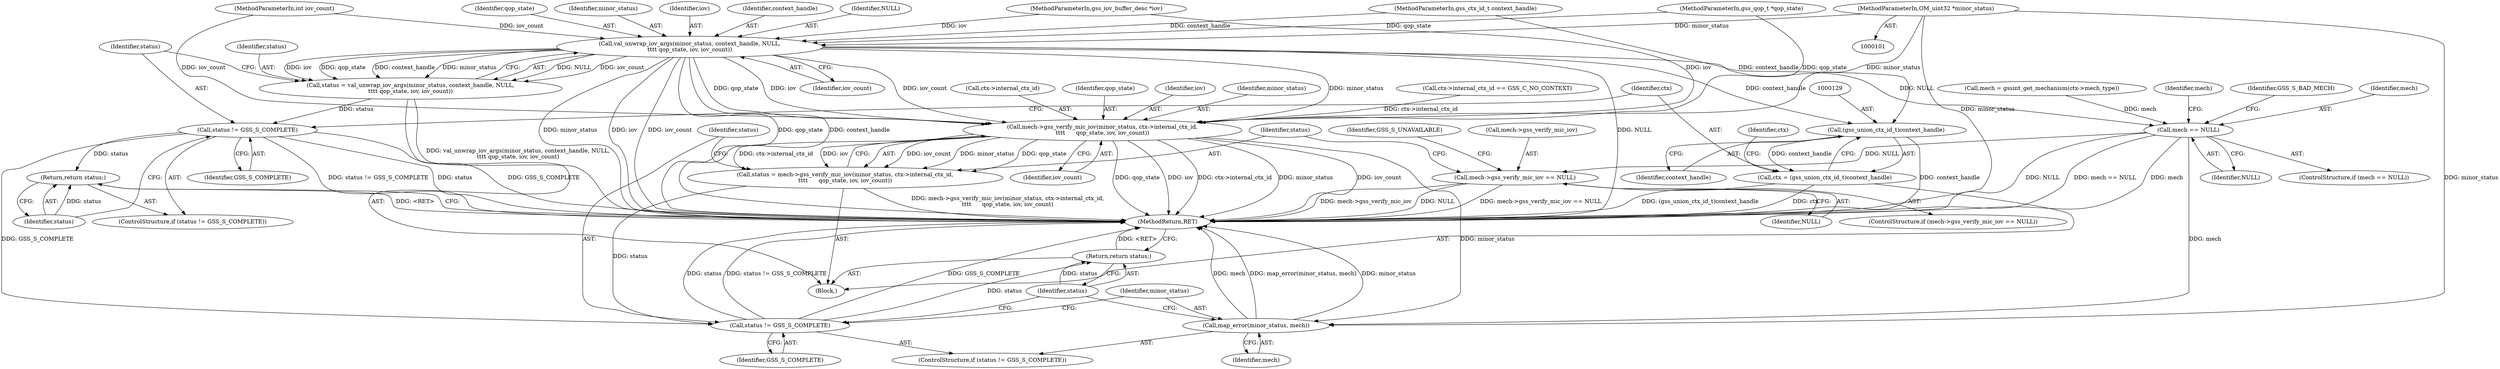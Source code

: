 digraph "0_krb5_56f7b1bc95a2a3eeb420e069e7655fb181ade5cf_14@pointer" {
"1000102" [label="(MethodParameterIn,OM_uint32 *minor_status)"];
"1000113" [label="(Call,val_unwrap_iov_args(minor_status, context_handle, NULL,\n\t\t\t\t qop_state, iov, iov_count))"];
"1000111" [label="(Call,status = val_unwrap_iov_args(minor_status, context_handle, NULL,\n\t\t\t\t qop_state, iov, iov_count))"];
"1000121" [label="(Call,status != GSS_S_COMPLETE)"];
"1000124" [label="(Return,return status;)"];
"1000170" [label="(Call,status != GSS_S_COMPLETE)"];
"1000176" [label="(Return,return status;)"];
"1000128" [label="(Call,(gss_union_ctx_id_t)context_handle)"];
"1000126" [label="(Call,ctx = (gss_union_ctx_id_t)context_handle)"];
"1000146" [label="(Call,mech == NULL)"];
"1000152" [label="(Call,mech->gss_verify_mic_iov == NULL)"];
"1000173" [label="(Call,map_error(minor_status, mech))"];
"1000161" [label="(Call,mech->gss_verify_mic_iov(minor_status, ctx->internal_ctx_id,\n\t\t\t\t      qop_state, iov, iov_count))"];
"1000159" [label="(Call,status = mech->gss_verify_mic_iov(minor_status, ctx->internal_ctx_id,\n\t\t\t\t      qop_state, iov, iov_count))"];
"1000105" [label="(MethodParameterIn,gss_iov_buffer_desc *iov)"];
"1000112" [label="(Identifier,status)"];
"1000161" [label="(Call,mech->gss_verify_mic_iov(minor_status, ctx->internal_ctx_id,\n\t\t\t\t      qop_state, iov, iov_count))"];
"1000125" [label="(Identifier,status)"];
"1000178" [label="(MethodReturn,RET)"];
"1000104" [label="(MethodParameterIn,gss_qop_t *qop_state)"];
"1000171" [label="(Identifier,status)"];
"1000115" [label="(Identifier,context_handle)"];
"1000177" [label="(Identifier,status)"];
"1000163" [label="(Call,ctx->internal_ctx_id)"];
"1000160" [label="(Identifier,status)"];
"1000150" [label="(Identifier,GSS_S_BAD_MECH)"];
"1000169" [label="(ControlStructure,if (status != GSS_S_COMPLETE))"];
"1000116" [label="(Identifier,NULL)"];
"1000152" [label="(Call,mech->gss_verify_mic_iov == NULL)"];
"1000128" [label="(Call,(gss_union_ctx_id_t)context_handle)"];
"1000170" [label="(Call,status != GSS_S_COMPLETE)"];
"1000119" [label="(Identifier,iov_count)"];
"1000134" [label="(Identifier,ctx)"];
"1000166" [label="(Identifier,qop_state)"];
"1000156" [label="(Identifier,NULL)"];
"1000126" [label="(Call,ctx = (gss_union_ctx_id_t)context_handle)"];
"1000123" [label="(Identifier,GSS_S_COMPLETE)"];
"1000153" [label="(Call,mech->gss_verify_mic_iov)"];
"1000174" [label="(Identifier,minor_status)"];
"1000147" [label="(Identifier,mech)"];
"1000117" [label="(Identifier,qop_state)"];
"1000121" [label="(Call,status != GSS_S_COMPLETE)"];
"1000148" [label="(Identifier,NULL)"];
"1000173" [label="(Call,map_error(minor_status, mech))"];
"1000111" [label="(Call,status = val_unwrap_iov_args(minor_status, context_handle, NULL,\n\t\t\t\t qop_state, iov, iov_count))"];
"1000167" [label="(Identifier,iov)"];
"1000159" [label="(Call,status = mech->gss_verify_mic_iov(minor_status, ctx->internal_ctx_id,\n\t\t\t\t      qop_state, iov, iov_count))"];
"1000162" [label="(Identifier,minor_status)"];
"1000120" [label="(ControlStructure,if (status != GSS_S_COMPLETE))"];
"1000176" [label="(Return,return status;)"];
"1000124" [label="(Return,return status;)"];
"1000139" [label="(Call,mech = gssint_get_mechanism(ctx->mech_type))"];
"1000158" [label="(Identifier,GSS_S_UNAVAILABLE)"];
"1000168" [label="(Identifier,iov_count)"];
"1000102" [label="(MethodParameterIn,OM_uint32 *minor_status)"];
"1000146" [label="(Call,mech == NULL)"];
"1000103" [label="(MethodParameterIn,gss_ctx_id_t context_handle)"];
"1000154" [label="(Identifier,mech)"];
"1000122" [label="(Identifier,status)"];
"1000114" [label="(Identifier,minor_status)"];
"1000175" [label="(Identifier,mech)"];
"1000130" [label="(Identifier,context_handle)"];
"1000107" [label="(Block,)"];
"1000151" [label="(ControlStructure,if (mech->gss_verify_mic_iov == NULL))"];
"1000118" [label="(Identifier,iov)"];
"1000127" [label="(Identifier,ctx)"];
"1000113" [label="(Call,val_unwrap_iov_args(minor_status, context_handle, NULL,\n\t\t\t\t qop_state, iov, iov_count))"];
"1000106" [label="(MethodParameterIn,int iov_count)"];
"1000172" [label="(Identifier,GSS_S_COMPLETE)"];
"1000132" [label="(Call,ctx->internal_ctx_id == GSS_C_NO_CONTEXT)"];
"1000145" [label="(ControlStructure,if (mech == NULL))"];
"1000102" -> "1000101"  [label="AST: "];
"1000102" -> "1000178"  [label="DDG: minor_status"];
"1000102" -> "1000113"  [label="DDG: minor_status"];
"1000102" -> "1000161"  [label="DDG: minor_status"];
"1000102" -> "1000173"  [label="DDG: minor_status"];
"1000113" -> "1000111"  [label="AST: "];
"1000113" -> "1000119"  [label="CFG: "];
"1000114" -> "1000113"  [label="AST: "];
"1000115" -> "1000113"  [label="AST: "];
"1000116" -> "1000113"  [label="AST: "];
"1000117" -> "1000113"  [label="AST: "];
"1000118" -> "1000113"  [label="AST: "];
"1000119" -> "1000113"  [label="AST: "];
"1000111" -> "1000113"  [label="CFG: "];
"1000113" -> "1000178"  [label="DDG: minor_status"];
"1000113" -> "1000178"  [label="DDG: iov"];
"1000113" -> "1000178"  [label="DDG: iov_count"];
"1000113" -> "1000178"  [label="DDG: qop_state"];
"1000113" -> "1000178"  [label="DDG: context_handle"];
"1000113" -> "1000178"  [label="DDG: NULL"];
"1000113" -> "1000111"  [label="DDG: NULL"];
"1000113" -> "1000111"  [label="DDG: iov_count"];
"1000113" -> "1000111"  [label="DDG: iov"];
"1000113" -> "1000111"  [label="DDG: qop_state"];
"1000113" -> "1000111"  [label="DDG: context_handle"];
"1000113" -> "1000111"  [label="DDG: minor_status"];
"1000103" -> "1000113"  [label="DDG: context_handle"];
"1000104" -> "1000113"  [label="DDG: qop_state"];
"1000105" -> "1000113"  [label="DDG: iov"];
"1000106" -> "1000113"  [label="DDG: iov_count"];
"1000113" -> "1000128"  [label="DDG: context_handle"];
"1000113" -> "1000146"  [label="DDG: NULL"];
"1000113" -> "1000161"  [label="DDG: minor_status"];
"1000113" -> "1000161"  [label="DDG: qop_state"];
"1000113" -> "1000161"  [label="DDG: iov"];
"1000113" -> "1000161"  [label="DDG: iov_count"];
"1000111" -> "1000107"  [label="AST: "];
"1000112" -> "1000111"  [label="AST: "];
"1000122" -> "1000111"  [label="CFG: "];
"1000111" -> "1000178"  [label="DDG: val_unwrap_iov_args(minor_status, context_handle, NULL,\n\t\t\t\t qop_state, iov, iov_count)"];
"1000111" -> "1000121"  [label="DDG: status"];
"1000121" -> "1000120"  [label="AST: "];
"1000121" -> "1000123"  [label="CFG: "];
"1000122" -> "1000121"  [label="AST: "];
"1000123" -> "1000121"  [label="AST: "];
"1000125" -> "1000121"  [label="CFG: "];
"1000127" -> "1000121"  [label="CFG: "];
"1000121" -> "1000178"  [label="DDG: GSS_S_COMPLETE"];
"1000121" -> "1000178"  [label="DDG: status != GSS_S_COMPLETE"];
"1000121" -> "1000178"  [label="DDG: status"];
"1000121" -> "1000124"  [label="DDG: status"];
"1000121" -> "1000170"  [label="DDG: GSS_S_COMPLETE"];
"1000124" -> "1000120"  [label="AST: "];
"1000124" -> "1000125"  [label="CFG: "];
"1000125" -> "1000124"  [label="AST: "];
"1000178" -> "1000124"  [label="CFG: "];
"1000124" -> "1000178"  [label="DDG: <RET>"];
"1000125" -> "1000124"  [label="DDG: status"];
"1000170" -> "1000169"  [label="AST: "];
"1000170" -> "1000172"  [label="CFG: "];
"1000171" -> "1000170"  [label="AST: "];
"1000172" -> "1000170"  [label="AST: "];
"1000174" -> "1000170"  [label="CFG: "];
"1000177" -> "1000170"  [label="CFG: "];
"1000170" -> "1000178"  [label="DDG: status != GSS_S_COMPLETE"];
"1000170" -> "1000178"  [label="DDG: GSS_S_COMPLETE"];
"1000170" -> "1000178"  [label="DDG: status"];
"1000159" -> "1000170"  [label="DDG: status"];
"1000170" -> "1000176"  [label="DDG: status"];
"1000176" -> "1000107"  [label="AST: "];
"1000176" -> "1000177"  [label="CFG: "];
"1000177" -> "1000176"  [label="AST: "];
"1000178" -> "1000176"  [label="CFG: "];
"1000176" -> "1000178"  [label="DDG: <RET>"];
"1000177" -> "1000176"  [label="DDG: status"];
"1000128" -> "1000126"  [label="AST: "];
"1000128" -> "1000130"  [label="CFG: "];
"1000129" -> "1000128"  [label="AST: "];
"1000130" -> "1000128"  [label="AST: "];
"1000126" -> "1000128"  [label="CFG: "];
"1000128" -> "1000178"  [label="DDG: context_handle"];
"1000128" -> "1000126"  [label="DDG: context_handle"];
"1000103" -> "1000128"  [label="DDG: context_handle"];
"1000126" -> "1000107"  [label="AST: "];
"1000127" -> "1000126"  [label="AST: "];
"1000134" -> "1000126"  [label="CFG: "];
"1000126" -> "1000178"  [label="DDG: ctx"];
"1000126" -> "1000178"  [label="DDG: (gss_union_ctx_id_t)context_handle"];
"1000146" -> "1000145"  [label="AST: "];
"1000146" -> "1000148"  [label="CFG: "];
"1000147" -> "1000146"  [label="AST: "];
"1000148" -> "1000146"  [label="AST: "];
"1000150" -> "1000146"  [label="CFG: "];
"1000154" -> "1000146"  [label="CFG: "];
"1000146" -> "1000178"  [label="DDG: NULL"];
"1000146" -> "1000178"  [label="DDG: mech == NULL"];
"1000146" -> "1000178"  [label="DDG: mech"];
"1000139" -> "1000146"  [label="DDG: mech"];
"1000146" -> "1000152"  [label="DDG: NULL"];
"1000146" -> "1000173"  [label="DDG: mech"];
"1000152" -> "1000151"  [label="AST: "];
"1000152" -> "1000156"  [label="CFG: "];
"1000153" -> "1000152"  [label="AST: "];
"1000156" -> "1000152"  [label="AST: "];
"1000158" -> "1000152"  [label="CFG: "];
"1000160" -> "1000152"  [label="CFG: "];
"1000152" -> "1000178"  [label="DDG: mech->gss_verify_mic_iov == NULL"];
"1000152" -> "1000178"  [label="DDG: mech->gss_verify_mic_iov"];
"1000152" -> "1000178"  [label="DDG: NULL"];
"1000173" -> "1000169"  [label="AST: "];
"1000173" -> "1000175"  [label="CFG: "];
"1000174" -> "1000173"  [label="AST: "];
"1000175" -> "1000173"  [label="AST: "];
"1000177" -> "1000173"  [label="CFG: "];
"1000173" -> "1000178"  [label="DDG: map_error(minor_status, mech)"];
"1000173" -> "1000178"  [label="DDG: minor_status"];
"1000173" -> "1000178"  [label="DDG: mech"];
"1000161" -> "1000173"  [label="DDG: minor_status"];
"1000161" -> "1000159"  [label="AST: "];
"1000161" -> "1000168"  [label="CFG: "];
"1000162" -> "1000161"  [label="AST: "];
"1000163" -> "1000161"  [label="AST: "];
"1000166" -> "1000161"  [label="AST: "];
"1000167" -> "1000161"  [label="AST: "];
"1000168" -> "1000161"  [label="AST: "];
"1000159" -> "1000161"  [label="CFG: "];
"1000161" -> "1000178"  [label="DDG: iov_count"];
"1000161" -> "1000178"  [label="DDG: qop_state"];
"1000161" -> "1000178"  [label="DDG: iov"];
"1000161" -> "1000178"  [label="DDG: ctx->internal_ctx_id"];
"1000161" -> "1000178"  [label="DDG: minor_status"];
"1000161" -> "1000159"  [label="DDG: iov_count"];
"1000161" -> "1000159"  [label="DDG: minor_status"];
"1000161" -> "1000159"  [label="DDG: qop_state"];
"1000161" -> "1000159"  [label="DDG: ctx->internal_ctx_id"];
"1000161" -> "1000159"  [label="DDG: iov"];
"1000132" -> "1000161"  [label="DDG: ctx->internal_ctx_id"];
"1000104" -> "1000161"  [label="DDG: qop_state"];
"1000105" -> "1000161"  [label="DDG: iov"];
"1000106" -> "1000161"  [label="DDG: iov_count"];
"1000159" -> "1000107"  [label="AST: "];
"1000160" -> "1000159"  [label="AST: "];
"1000171" -> "1000159"  [label="CFG: "];
"1000159" -> "1000178"  [label="DDG: mech->gss_verify_mic_iov(minor_status, ctx->internal_ctx_id,\n\t\t\t\t      qop_state, iov, iov_count)"];
}
